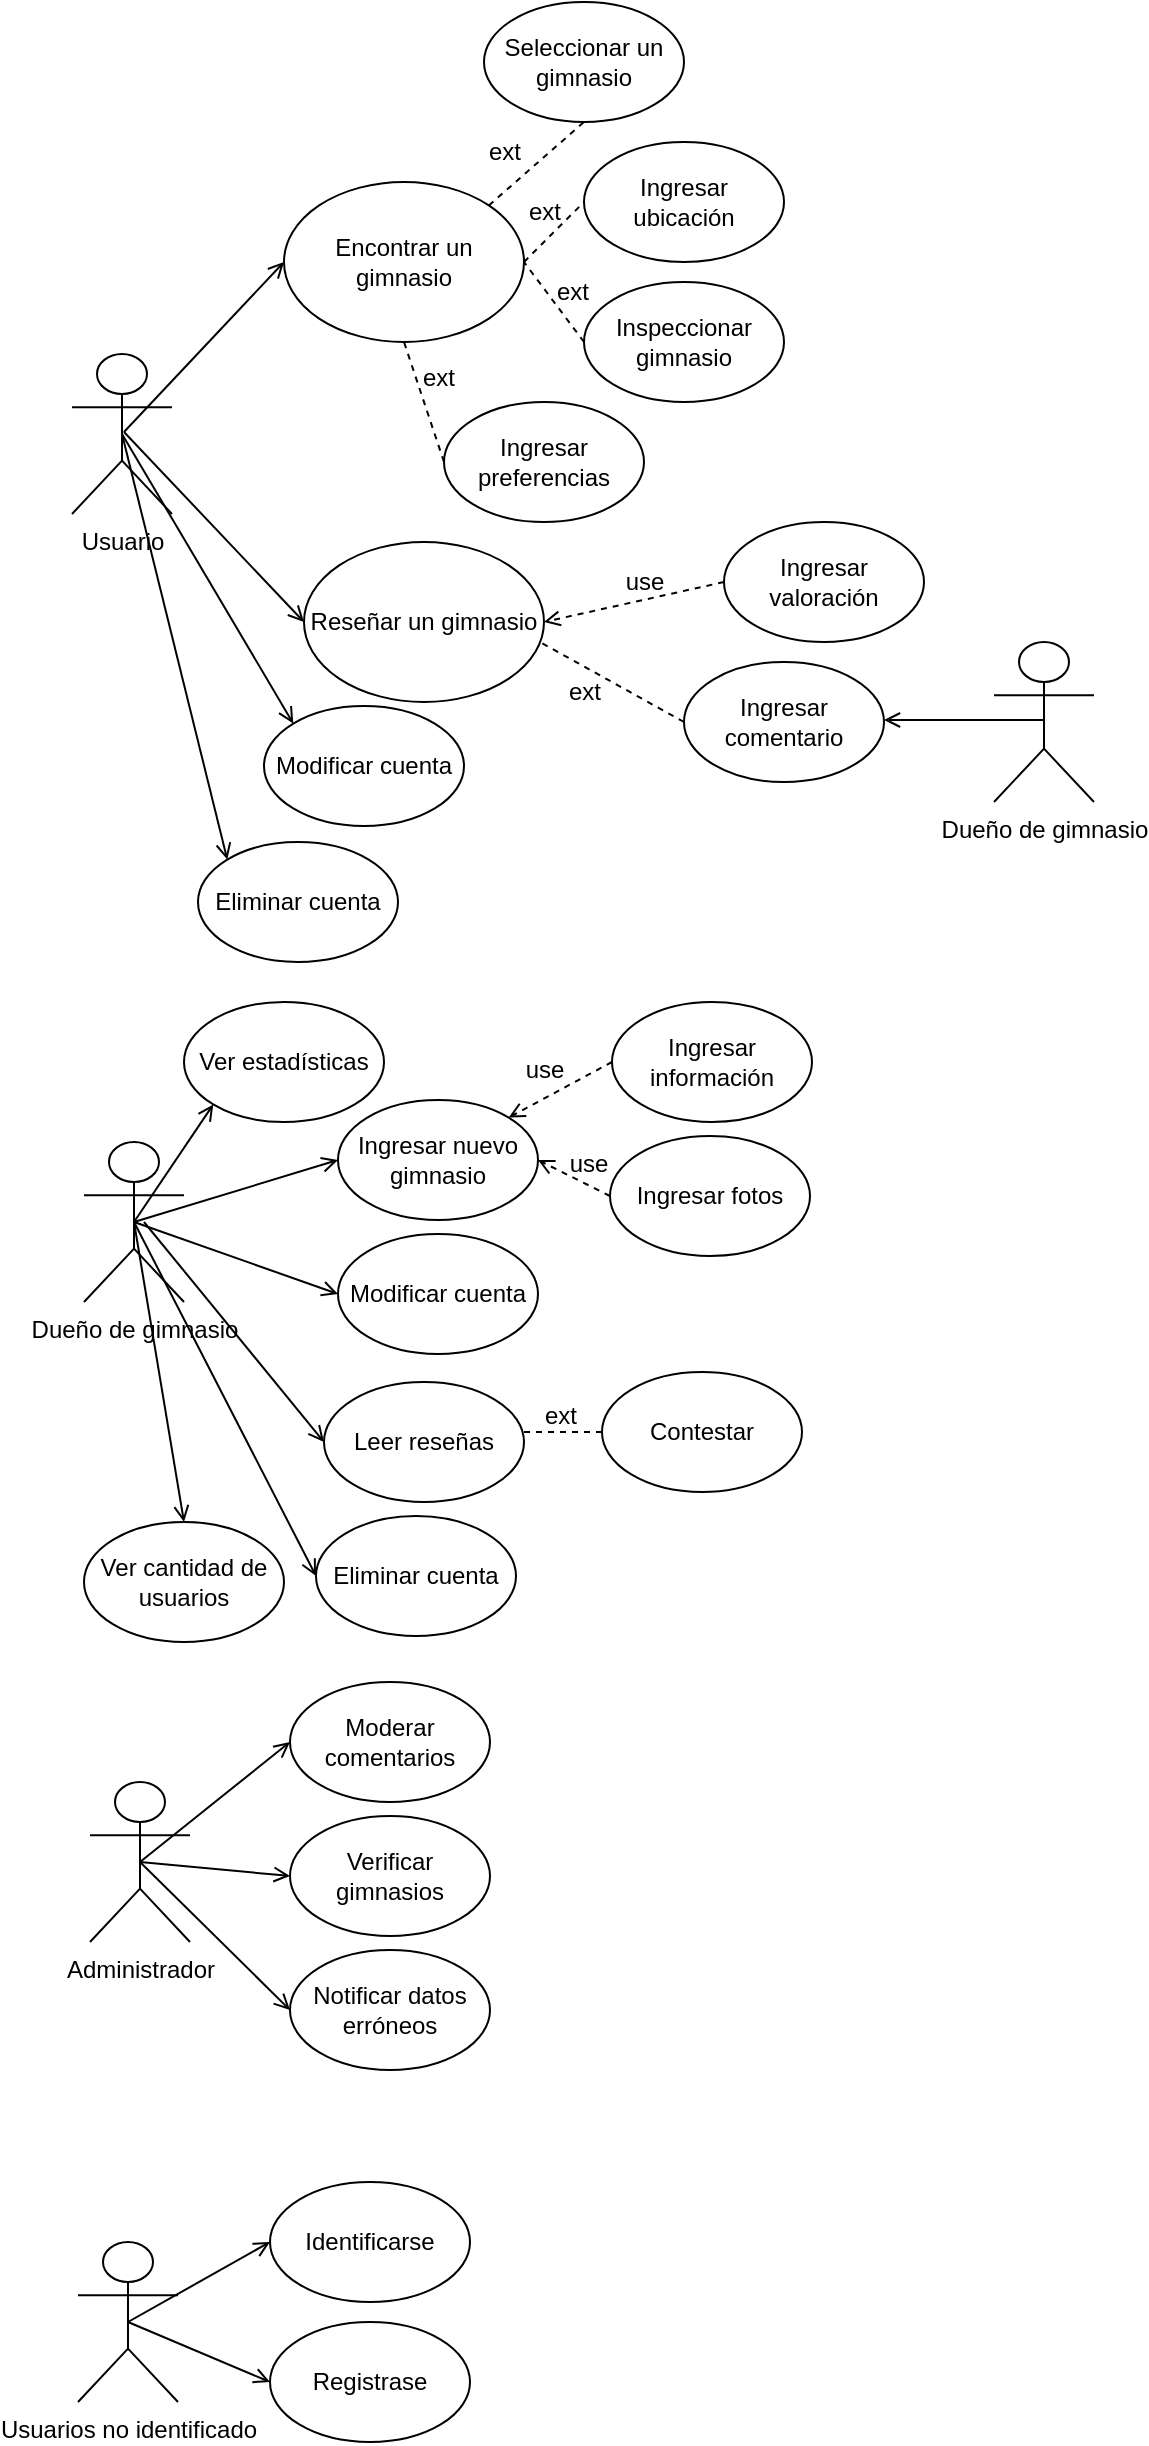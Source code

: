 <mxfile version="21.6.8" type="device">
  <diagram name="Página-1" id="ZyVY3dwu5Auu95brTQRN">
    <mxGraphModel dx="880" dy="1596" grid="1" gridSize="10" guides="1" tooltips="1" connect="1" arrows="1" fold="1" page="1" pageScale="1" pageWidth="827" pageHeight="1169" math="0" shadow="0">
      <root>
        <mxCell id="0" />
        <mxCell id="1" parent="0" />
        <mxCell id="Tc6bu9rvWu3FHS5VQ0Hn-8" value="" style="endArrow=open;html=1;rounded=0;endFill=0;exitX=0.5;exitY=0.5;exitDx=0;exitDy=0;exitPerimeter=0;entryX=0;entryY=0.5;entryDx=0;entryDy=0;" parent="1" target="Tc6bu9rvWu3FHS5VQ0Hn-9" edge="1">
          <mxGeometry width="50" height="50" relative="1" as="geometry">
            <mxPoint x="80" y="95" as="sourcePoint" />
            <mxPoint x="200" y="50" as="targetPoint" />
          </mxGeometry>
        </mxCell>
        <mxCell id="Tc6bu9rvWu3FHS5VQ0Hn-9" value="Encontrar un gimnasio" style="ellipse;whiteSpace=wrap;html=1;" parent="1" vertex="1">
          <mxGeometry x="160" y="-30" width="120" height="80" as="geometry" />
        </mxCell>
        <mxCell id="Tc6bu9rvWu3FHS5VQ0Hn-10" value="" style="endArrow=open;html=1;rounded=0;endFill=0;exitX=0.5;exitY=0.5;exitDx=0;exitDy=0;exitPerimeter=0;entryX=0;entryY=0.5;entryDx=0;entryDy=0;" parent="1" target="Tc6bu9rvWu3FHS5VQ0Hn-11" edge="1">
          <mxGeometry width="50" height="50" relative="1" as="geometry">
            <mxPoint x="80" y="95" as="sourcePoint" />
            <mxPoint x="200" y="140" as="targetPoint" />
          </mxGeometry>
        </mxCell>
        <mxCell id="Tc6bu9rvWu3FHS5VQ0Hn-11" value="Reseñar un gimnasio" style="ellipse;whiteSpace=wrap;html=1;" parent="1" vertex="1">
          <mxGeometry x="170" y="150" width="120" height="80" as="geometry" />
        </mxCell>
        <mxCell id="Tc6bu9rvWu3FHS5VQ0Hn-12" value="Seleccionar un gimnasio" style="ellipse;whiteSpace=wrap;html=1;" parent="1" vertex="1">
          <mxGeometry x="260" y="-120" width="100" height="60" as="geometry" />
        </mxCell>
        <mxCell id="Tc6bu9rvWu3FHS5VQ0Hn-16" value="Ingresar ubicación" style="ellipse;whiteSpace=wrap;html=1;" parent="1" vertex="1">
          <mxGeometry x="310" y="-50" width="100" height="60" as="geometry" />
        </mxCell>
        <mxCell id="Tc6bu9rvWu3FHS5VQ0Hn-17" value="Inspeccionar gimnasio" style="ellipse;whiteSpace=wrap;html=1;" parent="1" vertex="1">
          <mxGeometry x="310" y="20" width="100" height="60" as="geometry" />
        </mxCell>
        <mxCell id="Tc6bu9rvWu3FHS5VQ0Hn-18" value="Ingresar preferencias" style="ellipse;whiteSpace=wrap;html=1;" parent="1" vertex="1">
          <mxGeometry x="240" y="80" width="100" height="60" as="geometry" />
        </mxCell>
        <mxCell id="Tc6bu9rvWu3FHS5VQ0Hn-19" value="" style="endArrow=none;dashed=1;html=1;rounded=0;entryX=0.5;entryY=1;entryDx=0;entryDy=0;exitX=0;exitY=0.5;exitDx=0;exitDy=0;" parent="1" source="Tc6bu9rvWu3FHS5VQ0Hn-18" target="Tc6bu9rvWu3FHS5VQ0Hn-9" edge="1">
          <mxGeometry width="50" height="50" relative="1" as="geometry">
            <mxPoint x="280" y="100" as="sourcePoint" />
            <mxPoint x="330" y="50" as="targetPoint" />
          </mxGeometry>
        </mxCell>
        <mxCell id="Tc6bu9rvWu3FHS5VQ0Hn-20" value="" style="endArrow=none;dashed=1;html=1;rounded=0;entryX=1;entryY=0.5;entryDx=0;entryDy=0;exitX=0;exitY=0.5;exitDx=0;exitDy=0;" parent="1" source="Tc6bu9rvWu3FHS5VQ0Hn-17" target="Tc6bu9rvWu3FHS5VQ0Hn-9" edge="1">
          <mxGeometry width="50" height="50" relative="1" as="geometry">
            <mxPoint x="280" y="100" as="sourcePoint" />
            <mxPoint x="330" y="50" as="targetPoint" />
          </mxGeometry>
        </mxCell>
        <mxCell id="Tc6bu9rvWu3FHS5VQ0Hn-21" value="" style="endArrow=none;dashed=1;html=1;rounded=0;exitX=1;exitY=0.5;exitDx=0;exitDy=0;entryX=0;entryY=0.5;entryDx=0;entryDy=0;" parent="1" source="Tc6bu9rvWu3FHS5VQ0Hn-9" target="Tc6bu9rvWu3FHS5VQ0Hn-16" edge="1">
          <mxGeometry width="50" height="50" relative="1" as="geometry">
            <mxPoint x="280" y="100" as="sourcePoint" />
            <mxPoint x="330" y="50" as="targetPoint" />
          </mxGeometry>
        </mxCell>
        <mxCell id="Tc6bu9rvWu3FHS5VQ0Hn-22" value="" style="endArrow=none;dashed=1;html=1;rounded=0;exitX=1;exitY=0;exitDx=0;exitDy=0;entryX=0.5;entryY=1;entryDx=0;entryDy=0;" parent="1" source="Tc6bu9rvWu3FHS5VQ0Hn-9" target="Tc6bu9rvWu3FHS5VQ0Hn-12" edge="1">
          <mxGeometry width="50" height="50" relative="1" as="geometry">
            <mxPoint x="280" y="100" as="sourcePoint" />
            <mxPoint x="330" y="50" as="targetPoint" />
          </mxGeometry>
        </mxCell>
        <mxCell id="Tc6bu9rvWu3FHS5VQ0Hn-23" value="ext" style="text;html=1;align=center;verticalAlign=middle;resizable=0;points=[];autosize=1;strokeColor=none;fillColor=none;" parent="1" vertex="1">
          <mxGeometry x="250" y="-60" width="40" height="30" as="geometry" />
        </mxCell>
        <mxCell id="Tc6bu9rvWu3FHS5VQ0Hn-24" value="ext" style="text;html=1;align=center;verticalAlign=middle;resizable=0;points=[];autosize=1;strokeColor=none;fillColor=none;" parent="1" vertex="1">
          <mxGeometry x="270" y="-30" width="40" height="30" as="geometry" />
        </mxCell>
        <mxCell id="Tc6bu9rvWu3FHS5VQ0Hn-25" value="ext" style="text;html=1;align=center;verticalAlign=middle;resizable=0;points=[];autosize=1;strokeColor=none;fillColor=none;" parent="1" vertex="1">
          <mxGeometry x="284" y="10" width="40" height="30" as="geometry" />
        </mxCell>
        <mxCell id="Tc6bu9rvWu3FHS5VQ0Hn-26" value="ext" style="text;html=1;align=center;verticalAlign=middle;resizable=0;points=[];autosize=1;strokeColor=none;fillColor=none;" parent="1" vertex="1">
          <mxGeometry x="217" y="53" width="40" height="30" as="geometry" />
        </mxCell>
        <mxCell id="Tc6bu9rvWu3FHS5VQ0Hn-28" value="" style="endArrow=open;html=1;rounded=0;entryX=1;entryY=0.5;entryDx=0;entryDy=0;endFill=0;dashed=1;" parent="1" target="Tc6bu9rvWu3FHS5VQ0Hn-11" edge="1">
          <mxGeometry width="50" height="50" relative="1" as="geometry">
            <mxPoint x="380" y="170" as="sourcePoint" />
            <mxPoint x="330" y="150" as="targetPoint" />
          </mxGeometry>
        </mxCell>
        <mxCell id="Tc6bu9rvWu3FHS5VQ0Hn-29" value="Ingresar valoración" style="ellipse;whiteSpace=wrap;html=1;" parent="1" vertex="1">
          <mxGeometry x="380" y="140" width="100" height="60" as="geometry" />
        </mxCell>
        <mxCell id="Tc6bu9rvWu3FHS5VQ0Hn-30" value="use" style="text;html=1;align=center;verticalAlign=middle;resizable=0;points=[];autosize=1;strokeColor=none;fillColor=none;" parent="1" vertex="1">
          <mxGeometry x="320" y="155" width="40" height="30" as="geometry" />
        </mxCell>
        <mxCell id="Tc6bu9rvWu3FHS5VQ0Hn-31" value="Ingresar comentario" style="ellipse;whiteSpace=wrap;html=1;" parent="1" vertex="1">
          <mxGeometry x="360" y="210" width="100" height="60" as="geometry" />
        </mxCell>
        <mxCell id="Tc6bu9rvWu3FHS5VQ0Hn-32" value="" style="endArrow=none;dashed=1;html=1;rounded=0;exitX=0;exitY=0.5;exitDx=0;exitDy=0;entryX=0.983;entryY=0.625;entryDx=0;entryDy=0;entryPerimeter=0;" parent="1" source="Tc6bu9rvWu3FHS5VQ0Hn-31" target="Tc6bu9rvWu3FHS5VQ0Hn-11" edge="1">
          <mxGeometry width="50" height="50" relative="1" as="geometry">
            <mxPoint x="280" y="200" as="sourcePoint" />
            <mxPoint x="330" y="150" as="targetPoint" />
          </mxGeometry>
        </mxCell>
        <mxCell id="Tc6bu9rvWu3FHS5VQ0Hn-33" value="ext" style="text;html=1;align=center;verticalAlign=middle;resizable=0;points=[];autosize=1;strokeColor=none;fillColor=none;" parent="1" vertex="1">
          <mxGeometry x="290" y="210" width="40" height="30" as="geometry" />
        </mxCell>
        <mxCell id="Tc6bu9rvWu3FHS5VQ0Hn-34" value="" style="endArrow=open;html=1;rounded=0;endFill=0;" parent="1" edge="1">
          <mxGeometry width="50" height="50" relative="1" as="geometry">
            <mxPoint x="540" y="239" as="sourcePoint" />
            <mxPoint x="460" y="239" as="targetPoint" />
          </mxGeometry>
        </mxCell>
        <mxCell id="Tc6bu9rvWu3FHS5VQ0Hn-35" value="Dueño de gimnasio" style="shape=umlActor;verticalLabelPosition=bottom;verticalAlign=top;html=1;outlineConnect=0;" parent="1" vertex="1">
          <mxGeometry x="515" y="200" width="50" height="80" as="geometry" />
        </mxCell>
        <mxCell id="Tc6bu9rvWu3FHS5VQ0Hn-36" value="Dueño de gimnasio" style="shape=umlActor;verticalLabelPosition=bottom;verticalAlign=top;html=1;outlineConnect=0;" parent="1" vertex="1">
          <mxGeometry x="60" y="450" width="50" height="80" as="geometry" />
        </mxCell>
        <mxCell id="Tc6bu9rvWu3FHS5VQ0Hn-37" value="Usuario" style="shape=umlActor;verticalLabelPosition=bottom;verticalAlign=top;html=1;outlineConnect=0;" parent="1" vertex="1">
          <mxGeometry x="54" y="56" width="50" height="80" as="geometry" />
        </mxCell>
        <mxCell id="Tc6bu9rvWu3FHS5VQ0Hn-38" value="Ver estadísticas" style="ellipse;whiteSpace=wrap;html=1;" parent="1" vertex="1">
          <mxGeometry x="110" y="380" width="100" height="60" as="geometry" />
        </mxCell>
        <mxCell id="Tc6bu9rvWu3FHS5VQ0Hn-39" value="Ingresar nuevo gimnasio" style="ellipse;whiteSpace=wrap;html=1;" parent="1" vertex="1">
          <mxGeometry x="187" y="429" width="100" height="60" as="geometry" />
        </mxCell>
        <mxCell id="Tc6bu9rvWu3FHS5VQ0Hn-40" value="Modificar cuenta" style="ellipse;whiteSpace=wrap;html=1;" parent="1" vertex="1">
          <mxGeometry x="187" y="496" width="100" height="60" as="geometry" />
        </mxCell>
        <mxCell id="Tc6bu9rvWu3FHS5VQ0Hn-41" value="Ver cantidad de usuarios" style="ellipse;whiteSpace=wrap;html=1;" parent="1" vertex="1">
          <mxGeometry x="60" y="640" width="100" height="60" as="geometry" />
        </mxCell>
        <mxCell id="Tc6bu9rvWu3FHS5VQ0Hn-42" value="" style="endArrow=open;html=1;rounded=0;endFill=0;exitX=0.5;exitY=0.5;exitDx=0;exitDy=0;exitPerimeter=0;entryX=0;entryY=1;entryDx=0;entryDy=0;" parent="1" source="Tc6bu9rvWu3FHS5VQ0Hn-36" target="Tc6bu9rvWu3FHS5VQ0Hn-38" edge="1">
          <mxGeometry width="50" height="50" relative="1" as="geometry">
            <mxPoint x="280" y="450" as="sourcePoint" />
            <mxPoint x="330" y="400" as="targetPoint" />
          </mxGeometry>
        </mxCell>
        <mxCell id="Tc6bu9rvWu3FHS5VQ0Hn-43" value="" style="endArrow=open;html=1;rounded=0;endFill=0;exitX=0.5;exitY=0.5;exitDx=0;exitDy=0;exitPerimeter=0;entryX=0;entryY=0.5;entryDx=0;entryDy=0;" parent="1" source="Tc6bu9rvWu3FHS5VQ0Hn-36" target="Tc6bu9rvWu3FHS5VQ0Hn-39" edge="1">
          <mxGeometry width="50" height="50" relative="1" as="geometry">
            <mxPoint x="95" y="500" as="sourcePoint" />
            <mxPoint x="135" y="441" as="targetPoint" />
          </mxGeometry>
        </mxCell>
        <mxCell id="Tc6bu9rvWu3FHS5VQ0Hn-44" value="" style="endArrow=open;html=1;rounded=0;endFill=0;exitX=0.5;exitY=0.5;exitDx=0;exitDy=0;exitPerimeter=0;entryX=0;entryY=0.5;entryDx=0;entryDy=0;" parent="1" source="Tc6bu9rvWu3FHS5VQ0Hn-36" target="Tc6bu9rvWu3FHS5VQ0Hn-40" edge="1">
          <mxGeometry width="50" height="50" relative="1" as="geometry">
            <mxPoint x="105" y="510" as="sourcePoint" />
            <mxPoint x="145" y="451" as="targetPoint" />
          </mxGeometry>
        </mxCell>
        <mxCell id="Tc6bu9rvWu3FHS5VQ0Hn-45" value="" style="endArrow=open;html=1;rounded=0;endFill=0;entryX=0.5;entryY=0;entryDx=0;entryDy=0;exitX=0.5;exitY=0.5;exitDx=0;exitDy=0;exitPerimeter=0;" parent="1" source="Tc6bu9rvWu3FHS5VQ0Hn-36" target="Tc6bu9rvWu3FHS5VQ0Hn-41" edge="1">
          <mxGeometry width="50" height="50" relative="1" as="geometry">
            <mxPoint x="90" y="490" as="sourcePoint" />
            <mxPoint x="155" y="461" as="targetPoint" />
          </mxGeometry>
        </mxCell>
        <mxCell id="Tc6bu9rvWu3FHS5VQ0Hn-46" value="" style="endArrow=open;html=1;rounded=0;entryX=1;entryY=0;entryDx=0;entryDy=0;endFill=0;dashed=1;exitX=0;exitY=0.5;exitDx=0;exitDy=0;" parent="1" source="Tc6bu9rvWu3FHS5VQ0Hn-47" target="Tc6bu9rvWu3FHS5VQ0Hn-39" edge="1">
          <mxGeometry width="50" height="50" relative="1" as="geometry">
            <mxPoint x="330" y="410" as="sourcePoint" />
            <mxPoint x="330" y="410" as="targetPoint" />
          </mxGeometry>
        </mxCell>
        <mxCell id="Tc6bu9rvWu3FHS5VQ0Hn-47" value="Ingresar información" style="ellipse;whiteSpace=wrap;html=1;" parent="1" vertex="1">
          <mxGeometry x="324" y="380" width="100" height="60" as="geometry" />
        </mxCell>
        <mxCell id="Tc6bu9rvWu3FHS5VQ0Hn-48" value="Ingresar fotos" style="ellipse;whiteSpace=wrap;html=1;" parent="1" vertex="1">
          <mxGeometry x="323" y="447" width="100" height="60" as="geometry" />
        </mxCell>
        <mxCell id="Tc6bu9rvWu3FHS5VQ0Hn-49" value="" style="endArrow=open;html=1;rounded=0;entryX=1;entryY=0.5;entryDx=0;entryDy=0;endFill=0;dashed=1;exitX=0;exitY=0.5;exitDx=0;exitDy=0;" parent="1" source="Tc6bu9rvWu3FHS5VQ0Hn-48" target="Tc6bu9rvWu3FHS5VQ0Hn-39" edge="1">
          <mxGeometry width="50" height="50" relative="1" as="geometry">
            <mxPoint x="334" y="420" as="sourcePoint" />
            <mxPoint x="282" y="448" as="targetPoint" />
          </mxGeometry>
        </mxCell>
        <mxCell id="Tc6bu9rvWu3FHS5VQ0Hn-50" value="use" style="text;html=1;align=center;verticalAlign=middle;resizable=0;points=[];autosize=1;strokeColor=none;fillColor=none;" parent="1" vertex="1">
          <mxGeometry x="270" y="399" width="40" height="30" as="geometry" />
        </mxCell>
        <mxCell id="Tc6bu9rvWu3FHS5VQ0Hn-53" value="use" style="text;html=1;align=center;verticalAlign=middle;resizable=0;points=[];autosize=1;strokeColor=none;fillColor=none;" parent="1" vertex="1">
          <mxGeometry x="292" y="446" width="40" height="30" as="geometry" />
        </mxCell>
        <mxCell id="Tc6bu9rvWu3FHS5VQ0Hn-54" value="Leer reseñas" style="ellipse;whiteSpace=wrap;html=1;" parent="1" vertex="1">
          <mxGeometry x="180" y="570" width="100" height="60" as="geometry" />
        </mxCell>
        <mxCell id="Tc6bu9rvWu3FHS5VQ0Hn-55" value="" style="endArrow=open;html=1;rounded=0;endFill=0;entryX=0;entryY=0.5;entryDx=0;entryDy=0;" parent="1" target="Tc6bu9rvWu3FHS5VQ0Hn-54" edge="1">
          <mxGeometry width="50" height="50" relative="1" as="geometry">
            <mxPoint x="90" y="490" as="sourcePoint" />
            <mxPoint x="197" y="536" as="targetPoint" />
          </mxGeometry>
        </mxCell>
        <mxCell id="Tc6bu9rvWu3FHS5VQ0Hn-56" value="" style="endArrow=none;dashed=1;html=1;rounded=0;exitX=1;exitY=0.417;exitDx=0;exitDy=0;entryX=0;entryY=0.5;entryDx=0;entryDy=0;exitPerimeter=0;" parent="1" source="Tc6bu9rvWu3FHS5VQ0Hn-54" edge="1" target="Tc6bu9rvWu3FHS5VQ0Hn-58">
          <mxGeometry width="50" height="50" relative="1" as="geometry">
            <mxPoint x="280" y="460" as="sourcePoint" />
            <mxPoint x="340" y="592" as="targetPoint" />
          </mxGeometry>
        </mxCell>
        <mxCell id="Tc6bu9rvWu3FHS5VQ0Hn-58" value="Contestar" style="ellipse;whiteSpace=wrap;html=1;" parent="1" vertex="1">
          <mxGeometry x="319" y="565" width="100" height="60" as="geometry" />
        </mxCell>
        <mxCell id="Tc6bu9rvWu3FHS5VQ0Hn-59" value="ext" style="text;html=1;align=center;verticalAlign=middle;resizable=0;points=[];autosize=1;strokeColor=none;fillColor=none;" parent="1" vertex="1">
          <mxGeometry x="278" y="572" width="40" height="30" as="geometry" />
        </mxCell>
        <mxCell id="Tc6bu9rvWu3FHS5VQ0Hn-60" value="Administrador" style="shape=umlActor;verticalLabelPosition=bottom;verticalAlign=top;html=1;outlineConnect=0;" parent="1" vertex="1">
          <mxGeometry x="63" y="770" width="50" height="80" as="geometry" />
        </mxCell>
        <mxCell id="Tc6bu9rvWu3FHS5VQ0Hn-61" value="Moderar comentarios" style="ellipse;whiteSpace=wrap;html=1;" parent="1" vertex="1">
          <mxGeometry x="163" y="720" width="100" height="60" as="geometry" />
        </mxCell>
        <mxCell id="Tc6bu9rvWu3FHS5VQ0Hn-64" value="Verificar gimnasios" style="ellipse;whiteSpace=wrap;html=1;" parent="1" vertex="1">
          <mxGeometry x="163" y="787" width="100" height="60" as="geometry" />
        </mxCell>
        <mxCell id="Tc6bu9rvWu3FHS5VQ0Hn-66" value="" style="endArrow=open;html=1;rounded=0;exitX=0.5;exitY=0.5;exitDx=0;exitDy=0;exitPerimeter=0;endFill=0;entryX=0;entryY=0.5;entryDx=0;entryDy=0;" parent="1" source="Tc6bu9rvWu3FHS5VQ0Hn-60" target="Tc6bu9rvWu3FHS5VQ0Hn-61" edge="1">
          <mxGeometry width="50" height="50" relative="1" as="geometry">
            <mxPoint x="283" y="860" as="sourcePoint" />
            <mxPoint x="333" y="810" as="targetPoint" />
          </mxGeometry>
        </mxCell>
        <mxCell id="Tc6bu9rvWu3FHS5VQ0Hn-68" value="" style="endArrow=open;html=1;rounded=0;exitX=0.5;exitY=0.5;exitDx=0;exitDy=0;exitPerimeter=0;endFill=0;entryX=0;entryY=0.5;entryDx=0;entryDy=0;" parent="1" source="Tc6bu9rvWu3FHS5VQ0Hn-60" target="Tc6bu9rvWu3FHS5VQ0Hn-64" edge="1">
          <mxGeometry width="50" height="50" relative="1" as="geometry">
            <mxPoint x="98" y="820" as="sourcePoint" />
            <mxPoint x="173" y="760" as="targetPoint" />
          </mxGeometry>
        </mxCell>
        <mxCell id="Tc6bu9rvWu3FHS5VQ0Hn-69" value="Notificar datos erróneos" style="ellipse;whiteSpace=wrap;html=1;" parent="1" vertex="1">
          <mxGeometry x="163" y="854" width="100" height="60" as="geometry" />
        </mxCell>
        <mxCell id="Tc6bu9rvWu3FHS5VQ0Hn-70" value="" style="endArrow=open;html=1;rounded=0;exitX=0.5;exitY=0.5;exitDx=0;exitDy=0;exitPerimeter=0;endFill=0;entryX=0;entryY=0.5;entryDx=0;entryDy=0;" parent="1" source="Tc6bu9rvWu3FHS5VQ0Hn-60" target="Tc6bu9rvWu3FHS5VQ0Hn-69" edge="1">
          <mxGeometry width="50" height="50" relative="1" as="geometry">
            <mxPoint x="98" y="820" as="sourcePoint" />
            <mxPoint x="173" y="827" as="targetPoint" />
          </mxGeometry>
        </mxCell>
        <mxCell id="Tc6bu9rvWu3FHS5VQ0Hn-71" value="Usuarios no identificado" style="shape=umlActor;verticalLabelPosition=bottom;verticalAlign=top;html=1;outlineConnect=0;" parent="1" vertex="1">
          <mxGeometry x="57" y="1000" width="50" height="80" as="geometry" />
        </mxCell>
        <mxCell id="Tc6bu9rvWu3FHS5VQ0Hn-72" value="Identificarse" style="ellipse;whiteSpace=wrap;html=1;" parent="1" vertex="1">
          <mxGeometry x="153" y="970" width="100" height="60" as="geometry" />
        </mxCell>
        <mxCell id="Tc6bu9rvWu3FHS5VQ0Hn-73" value="Registrase" style="ellipse;whiteSpace=wrap;html=1;" parent="1" vertex="1">
          <mxGeometry x="153" y="1040" width="100" height="60" as="geometry" />
        </mxCell>
        <mxCell id="Tc6bu9rvWu3FHS5VQ0Hn-74" value="" style="endArrow=open;html=1;rounded=0;exitX=0.5;exitY=0.5;exitDx=0;exitDy=0;exitPerimeter=0;endFill=0;entryX=0;entryY=0.5;entryDx=0;entryDy=0;" parent="1" source="Tc6bu9rvWu3FHS5VQ0Hn-71" target="Tc6bu9rvWu3FHS5VQ0Hn-72" edge="1">
          <mxGeometry width="50" height="50" relative="1" as="geometry">
            <mxPoint x="277" y="1090" as="sourcePoint" />
            <mxPoint x="327" y="1040" as="targetPoint" />
          </mxGeometry>
        </mxCell>
        <mxCell id="Tc6bu9rvWu3FHS5VQ0Hn-75" value="" style="endArrow=open;html=1;rounded=0;exitX=0.5;exitY=0.5;exitDx=0;exitDy=0;exitPerimeter=0;endFill=0;entryX=0;entryY=0.5;entryDx=0;entryDy=0;" parent="1" source="Tc6bu9rvWu3FHS5VQ0Hn-71" target="Tc6bu9rvWu3FHS5VQ0Hn-73" edge="1">
          <mxGeometry width="50" height="50" relative="1" as="geometry">
            <mxPoint x="92" y="1050" as="sourcePoint" />
            <mxPoint x="167" y="990" as="targetPoint" />
          </mxGeometry>
        </mxCell>
        <mxCell id="vJsWvvZnN4iUAIyOy5DB-1" value="" style="endArrow=open;html=1;rounded=0;endFill=0;exitX=0.5;exitY=0.5;exitDx=0;exitDy=0;exitPerimeter=0;entryX=0;entryY=0;entryDx=0;entryDy=0;" edge="1" parent="1" source="Tc6bu9rvWu3FHS5VQ0Hn-37" target="vJsWvvZnN4iUAIyOy5DB-2">
          <mxGeometry width="50" height="50" relative="1" as="geometry">
            <mxPoint x="68" y="250" as="sourcePoint" />
            <mxPoint x="120" y="220" as="targetPoint" />
          </mxGeometry>
        </mxCell>
        <mxCell id="vJsWvvZnN4iUAIyOy5DB-2" value="Modificar cuenta" style="ellipse;whiteSpace=wrap;html=1;" vertex="1" parent="1">
          <mxGeometry x="150" y="232" width="100" height="60" as="geometry" />
        </mxCell>
        <mxCell id="vJsWvvZnN4iUAIyOy5DB-3" value="Eliminar cuenta" style="ellipse;whiteSpace=wrap;html=1;" vertex="1" parent="1">
          <mxGeometry x="117" y="300" width="100" height="60" as="geometry" />
        </mxCell>
        <mxCell id="vJsWvvZnN4iUAIyOy5DB-4" value="" style="endArrow=open;html=1;rounded=0;endFill=0;exitX=0.5;exitY=0.5;exitDx=0;exitDy=0;exitPerimeter=0;entryX=0;entryY=0;entryDx=0;entryDy=0;" edge="1" parent="1" source="Tc6bu9rvWu3FHS5VQ0Hn-37" target="vJsWvvZnN4iUAIyOy5DB-3">
          <mxGeometry width="50" height="50" relative="1" as="geometry">
            <mxPoint x="64" y="189.5" as="sourcePoint" />
            <mxPoint x="140" y="310" as="targetPoint" />
          </mxGeometry>
        </mxCell>
        <mxCell id="vJsWvvZnN4iUAIyOy5DB-7" value="Eliminar cuenta" style="ellipse;whiteSpace=wrap;html=1;" vertex="1" parent="1">
          <mxGeometry x="176" y="637" width="100" height="60" as="geometry" />
        </mxCell>
        <mxCell id="vJsWvvZnN4iUAIyOy5DB-8" value="" style="endArrow=open;html=1;rounded=0;endFill=0;entryX=0;entryY=0.5;entryDx=0;entryDy=0;exitX=0.5;exitY=0.5;exitDx=0;exitDy=0;exitPerimeter=0;" edge="1" parent="1" source="Tc6bu9rvWu3FHS5VQ0Hn-36" target="vJsWvvZnN4iUAIyOy5DB-7">
          <mxGeometry width="50" height="50" relative="1" as="geometry">
            <mxPoint x="120" y="580" as="sourcePoint" />
            <mxPoint x="190" y="640" as="targetPoint" />
          </mxGeometry>
        </mxCell>
      </root>
    </mxGraphModel>
  </diagram>
</mxfile>
